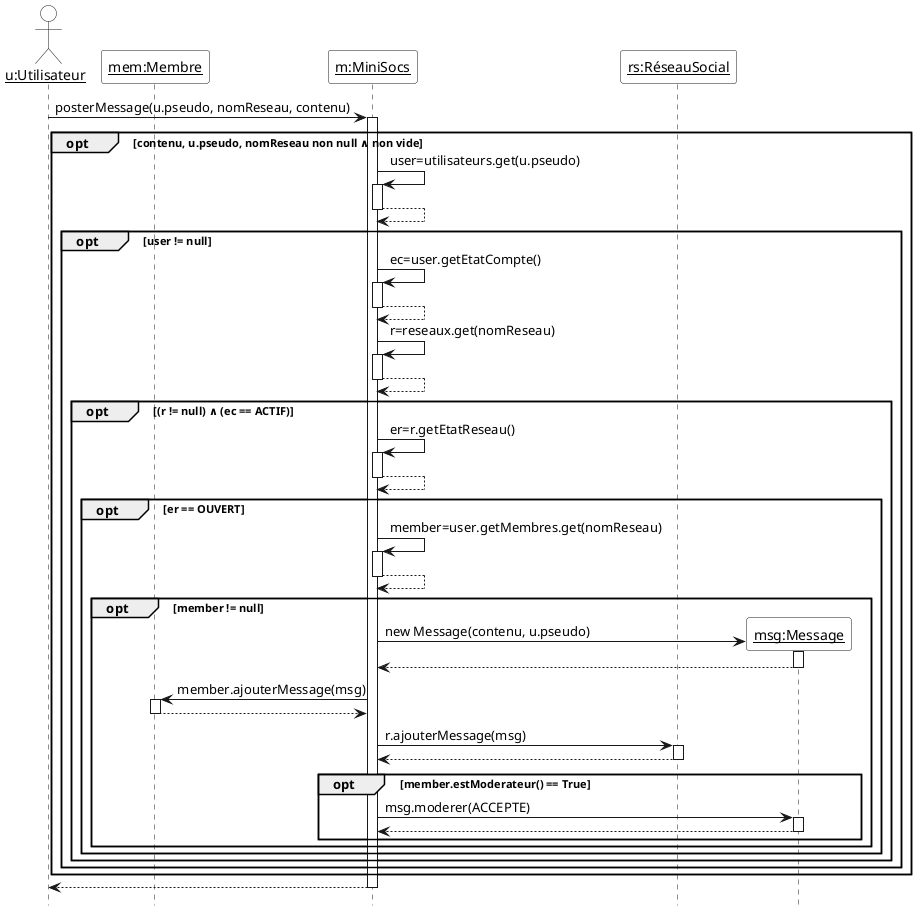 @startuml

'Diagramme de séquence (PlantUML)'

'Configuration charte graphique'
hide footbox
skinparam sequenceParticipantBackgroundColor White
skinparam sequenceActorBackgroundColor White

'Déclaration des acteurs et des participants (déjà existants avant la séquence)'

actor "__u:Utilisateur__" as u
participant "__mem:Membre__" as mem
participant "__m:MiniSocs__" as m
participant "__rs:RéseauSocial__" as rs

'Séquence avec les messages, les créations de participants, etc.'

u -> m ++ : posterMessage(u.pseudo, nomReseau, contenu)
opt contenu, u.pseudo, nomReseau non null ∧ non vide
m -> m ++ : user=utilisateurs.get(u.pseudo)
return
opt user != null
m -> m ++ : ec=user.getEtatCompte()
return
m -> m ++ : r=reseaux.get(nomReseau)
return
opt (r != null) ∧ (ec == ACTIF)
m -> m ++ : er=r.getEtatReseau()
return
opt er == OUVERT
m -> m ++ : member=user.getMembres.get(nomReseau)
return
opt member != null
create "__msg:Message__" as msg
m -> msg ++ : new Message(contenu, u.pseudo)
return
m -> mem ++ : member.ajouterMessage(msg)
return
m -> rs ++ : r.ajouterMessage(msg)
return
opt member.estModerateur() == True
m -> msg ++ : msg.moderer(ACCEPTE)
return
end

end
end
end
end
end
return





@enduml
